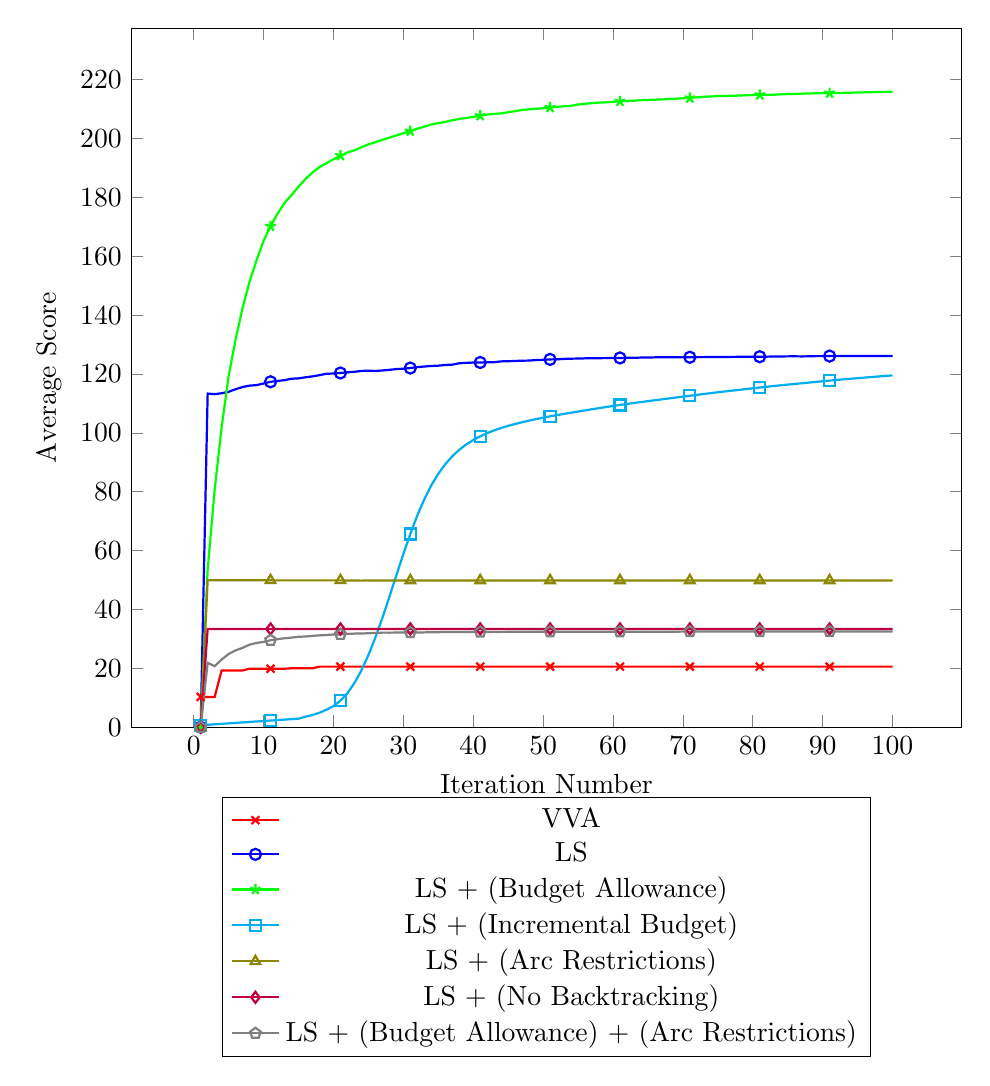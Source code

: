 \begin{tikzpicture}
\begin{axis}[
    width=\textwidth,
    xlabel={Iteration Number},
    ylabel={Average Score},
    ymin=0,
    legend style={at={(0.5,-0.1)},anchor=north},
    mark repeat={10}
]

\addplot[
    color=red,
    style={thick},
    mark=x
    ]
    coordinates {
    (1, 10.286)(2, 10.286)(3, 10.286)(4, 19.286)(5, 19.286)(6, 19.286)(7, 19.286)(8, 19.857)(9, 19.857)(10, 19.857)(11, 19.857)(12, 19.857)(13, 19.857)(14, 20.0)(15, 20.0)(16, 20.0)(17, 20.0)(18, 20.571)(19, 20.571)(20, 20.571)(21, 20.571)(22, 20.571)(23, 20.571)(24, 20.571)(25, 20.571)(26, 20.571)(27, 20.571)(28, 20.571)(29, 20.571)(30, 20.571)(31, 20.571)(32, 20.571)(33, 20.571)(34, 20.571)(35, 20.571)(36, 20.571)(37, 20.571)(38, 20.571)(39, 20.571)(40, 20.571)(41, 20.571)(42, 20.571)(43, 20.571)(44, 20.571)(45, 20.571)(46, 20.571)(47, 20.571)(48, 20.571)(49, 20.571)(50, 20.571)(51, 20.571)(52, 20.571)(53, 20.571)(54, 20.571)(55, 20.571)(56, 20.571)(57, 20.571)(58, 20.571)(59, 20.571)(60, 20.571)(61, 20.571)(62, 20.571)(63, 20.571)(64, 20.571)(65, 20.571)(66, 20.571)(67, 20.571)(68, 20.571)(69, 20.571)(70, 20.571)(71, 20.571)(72, 20.571)(73, 20.571)(74, 20.571)(75, 20.571)(76, 20.571)(77, 20.571)(78, 20.571)(79, 20.571)(80, 20.571)(81, 20.571)(82, 20.571)(83, 20.571)(84, 20.571)(85, 20.571)(86, 20.571)(87, 20.571)(88, 20.571)(89, 20.571)(90, 20.571)(91, 20.571)(92, 20.571)(93, 20.571)(94, 20.571)(95, 20.571)(96, 20.571)(97, 20.571)(98, 20.571)(99, 20.571)(100, 20.571)
    };
    
\addlegendentry{VVA}

\addplot[
    color=blue,
    style={thick},
    mark=o
    ]
    coordinates {
    (1, 0.0)(2, 113.341)(3, 113.133)(4, 113.441)(5, 113.936)(6, 114.812)(7, 115.572)(8, 116.037)(9, 116.217)(10, 116.758)(11, 117.342)(12, 117.62)(13, 117.903)(14, 118.382)(15, 118.498)(16, 118.873)(17, 119.177)(18, 119.595)(19, 120.068)(20, 120.154)(21, 120.33)(22, 120.571)(23, 120.742)(24, 121.023)(25, 121.13)(26, 121.018)(27, 121.182)(28, 121.402)(29, 121.655)(30, 121.786)(31, 122.012)(32, 122.339)(33, 122.527)(34, 122.72)(35, 122.81)(36, 123.057)(37, 123.168)(38, 123.63)(39, 123.772)(40, 123.878)(41, 123.903)(42, 123.983)(43, 124.01)(44, 124.278)(45, 124.328)(46, 124.417)(47, 124.514)(48, 124.547)(49, 124.737)(50, 124.8)(51, 124.946)(52, 124.987)(53, 125.115)(54, 125.197)(55, 125.232)(56, 125.305)(57, 125.344)(58, 125.365)(59, 125.391)(60, 125.439)(61, 125.444)(62, 125.485)(63, 125.501)(64, 125.568)(65, 125.602)(66, 125.645)(67, 125.645)(68, 125.649)(69, 125.667)(70, 125.677)(71, 125.679)(72, 125.715)(73, 125.728)(74, 125.74)(75, 125.766)(76, 125.779)(77, 125.798)(78, 125.823)(79, 125.825)(80, 125.85)(81, 125.859)(82, 125.882)(83, 125.919)(84, 125.958)(85, 125.979)(86, 125.997)(87, 125.964)(88, 125.992)(89, 126.06)(90, 126.059)(91, 126.078)(92, 126.067)(93, 126.069)(94, 126.085)(95, 126.093)(96, 126.102)(97, 126.111)(98, 126.126)(99, 126.133)(100, 126.136)    };
\addlegendentry{LS}

\addplot[
    color=green,
    style={thick},
    mark=star
    ]
    coordinates {
    (1, 0.0)(2, 53.545)(3, 80.648)(4, 101.897)(5, 119.242)(6, 131.74)(7, 142.497)(8, 151.406)(9, 158.639)(10, 165.217)(11, 170.162)(12, 174.433)(13, 178.08)(14, 180.8)(15, 183.615)(16, 186.269)(17, 188.461)(18, 190.291)(19, 191.628)(20, 192.957)(21, 194.193)(22, 195.245)(23, 195.978)(24, 197.052)(25, 198.023)(26, 198.737)(27, 199.541)(28, 200.286)(29, 201.046)(30, 201.802)(31, 202.5)(32, 203.364)(33, 204.001)(34, 204.761)(35, 205.241)(36, 205.639)(37, 206.197)(38, 206.615)(39, 206.989)(40, 207.343)(41, 207.771)(42, 208.113)(43, 208.355)(44, 208.53)(45, 208.903)(46, 209.293)(47, 209.71)(48, 209.923)(49, 210.089)(50, 210.288)(51, 210.546)(52, 210.771)(53, 210.952)(54, 211.105)(55, 211.537)(56, 211.78)(57, 212.031)(58, 212.196)(59, 212.283)(60, 212.457)(61, 212.635)(62, 212.747)(63, 212.834)(64, 213.016)(65, 213.108)(66, 213.185)(67, 213.278)(68, 213.41)(69, 213.507)(70, 213.688)(71, 213.78)(72, 213.982)(73, 214.17)(74, 214.268)(75, 214.417)(76, 214.449)(77, 214.498)(78, 214.576)(79, 214.698)(80, 214.752)(81, 214.826)(82, 214.809)(83, 214.872)(84, 214.991)(85, 215.095)(86, 215.133)(87, 215.236)(88, 215.298)(89, 215.351)(90, 215.432)(91, 215.432)(92, 215.453)(93, 215.508)(94, 215.553)(95, 215.631)(96, 215.683)(97, 215.728)(98, 215.813)(99, 215.851)(100, 215.877)    };
\addlegendentry{LS + (Budget Allowance)}

\addplot[
    color=cyan,
    style={thick},
    mark=square
    ]
    coordinates {
(1, 0.655)(2, 0.815)(3, 0.974)(4, 1.134)(5, 1.294)(6, 1.454)(7, 1.614)(8, 1.774)(9, 1.933)(10, 2.092)(11, 2.251)(12, 2.41)(13, 2.569)(14, 2.728)(15, 2.887)(16, 3.565)(17, 4.133)(18, 4.908)(19, 5.931)(20, 7.17)(21, 9.014)(22, 11.528)(23, 14.977)(24, 19.295)(25, 24.494)(26, 30.447)(27, 37.114)(28, 44.221)(29, 51.592)(30, 58.797)(31, 65.643)(32, 71.934)(33, 77.41)(34, 82.158)(35, 86.085)(36, 89.329)(37, 92.033)(38, 94.244)(39, 96.036)(40, 97.554)(41, 98.824)(42, 99.904)(43, 100.836)(44, 101.647)(45, 102.374)(46, 103.019)(47, 103.607)(48, 104.158)(49, 104.663)(50, 105.144)(51, 105.593)(52, 106.02)(53, 106.429)(54, 106.835)(55, 107.232)(56, 107.627)(57, 108.02)(58, 108.397)(59, 108.758)(60, 109.118)(61, 109.469)(62, 109.812)(63, 110.14)(64, 110.457)(65, 110.77)(66, 111.077)(67, 111.383)(68, 111.686)(69, 111.991)(70, 112.298)(71, 112.601)(72, 112.907)(73, 113.201)(74, 113.49)(75, 113.778)(76, 114.058)(77, 114.321)(78, 114.584)(79, 114.859)(80, 115.128)(81, 115.397)(82, 115.657)(83, 115.909)(84, 116.152)(85, 116.389)(86, 116.612)(87, 116.837)(88, 117.064)(89, 117.291)(90, 117.523)(91, 117.751)(92, 117.972)(93, 118.178)(94, 118.376)(95, 118.568)(96, 118.768)(97, 118.96)(98, 119.15)(99, 119.338)(100, 119.524)    };
\addlegendentry{LS + (Incremental Budget)}

\addplot[
    color=olive,
    style={thick},
    mark=triangle
    ]
    coordinates {
    (1, 0.0)(2, 49.93)(3, 49.945)(4, 49.936)(5, 49.924)(6, 49.918)(7, 49.912)(8, 49.912)(9, 49.897)(10, 49.893)(11, 49.892)(12, 49.87)(13, 49.879)(14, 49.879)(15, 49.879)(16, 49.879)(17, 49.879)(18, 49.879)(19, 49.879)(20, 49.879)(21, 49.879)(22, 49.832)(23, 49.835)(24, 49.788)(25, 49.844)(26, 49.844)(27, 49.847)(28, 49.85)(29, 49.85)(30, 49.85)(31, 49.85)(32, 49.85)(33, 49.85)(34, 49.85)(35, 49.85)(36, 49.853)(37, 49.853)(38, 49.853)(39, 49.853)(40, 49.853)(41, 49.853)(42, 49.853)(43, 49.853)(44, 49.853)(45, 49.853)(46, 49.853)(47, 49.853)(48, 49.853)(49, 49.853)(50, 49.853)(51, 49.853)(52, 49.853)(53, 49.853)(54, 49.853)(55, 49.853)(56, 49.853)(57, 49.853)(58, 49.853)(59, 49.853)(60, 49.853)(61, 49.853)(62, 49.853)(63, 49.853)(64, 49.853)(65, 49.853)(66, 49.853)(67, 49.853)(68, 49.853)(69, 49.853)(70, 49.853)(71, 49.853)(72, 49.853)(73, 49.853)(74, 49.853)(75, 49.853)(76, 49.853)(77, 49.853)(78, 49.853)(79, 49.853)(80, 49.853)(81, 49.853)(82, 49.853)(83, 49.853)(84, 49.853)(85, 49.853)(86, 49.853)(87, 49.853)(88, 49.853)(89, 49.853)(90, 49.853)(91, 49.853)(92, 49.853)(93, 49.853)(94, 49.853)(95, 49.853)(96, 49.853)(97, 49.853)(98, 49.853)(99, 49.853)(100, 49.853)    }; 
\addlegendentry{LS + (Arc Restrictions)}

\addplot[
    color=purple,
    style={thick},
    mark=diamond
    ]
    coordinates {
    (1, 0.0)(2, 33.37)(3, 33.37)(4, 33.37)(5, 33.37)(6, 33.37)(7, 33.37)(8, 33.37)(9, 33.37)(10, 33.37)(11, 33.37)(12, 33.37)(13, 33.37)(14, 33.37)(15, 33.37)(16, 33.37)(17, 33.37)(18, 33.37)(19, 33.37)(20, 33.37)(21, 33.37)(22, 33.37)(23, 33.37)(24, 33.37)(25, 33.37)(26, 33.37)(27, 33.37)(28, 33.37)(29, 33.37)(30, 33.37)(31, 33.37)(32, 33.37)(33, 33.37)(34, 33.37)(35, 33.37)(36, 33.37)(37, 33.37)(38, 33.37)(39, 33.37)(40, 33.37)(41, 33.37)(42, 33.37)(43, 33.37)(44, 33.37)(45, 33.37)(46, 33.37)(47, 33.37)(48, 33.37)(49, 33.37)(50, 33.37)(51, 33.37)(52, 33.37)(53, 33.37)(54, 33.37)(55, 33.37)(56, 33.37)(57, 33.37)(58, 33.37)(59, 33.37)(60, 33.37)(61, 33.37)(62, 33.37)(63, 33.37)(64, 33.37)(65, 33.37)(66, 33.37)(67, 33.37)(68, 33.37)(69, 33.37)(70, 33.37)(71, 33.37)(72, 33.37)(73, 33.37)(74, 33.37)(75, 33.37)(76, 33.37)(77, 33.37)(78, 33.37)(79, 33.37)(80, 33.37)(81, 33.37)(82, 33.37)(83, 33.37)(84, 33.37)(85, 33.37)(86, 33.37)(87, 33.37)(88, 33.37)(89, 33.37)(90, 33.37)(91, 33.37)(92, 33.37)(93, 33.37)(94, 33.37)(95, 33.37)(96, 33.37)(97, 33.37)(98, 33.37)(99, 33.37)(100, 33.37)    };
\addlegendentry{LS + (No Backtracking)}

\addplot[
    color=gray,
    style={thick},
    mark=pentagon
    ]
    coordinates {
    (1, 0.0)(2, 21.877)(3, 20.728)(4, 22.972)(5, 24.868)(6, 26.099)(7, 26.949)(8, 28.052)(9, 28.611)(10, 28.97)(11, 29.537)(12, 29.901)(13, 30.201)(14, 30.431)(15, 30.709)(16, 30.802)(17, 31.025)(18, 31.189)(19, 31.329)(20, 31.477)(21, 31.52)(22, 31.685)(23, 31.789)(24, 31.835)(25, 31.907)(26, 32.021)(27, 32.119)(28, 32.116)(29, 32.139)(30, 32.169)(31, 32.181)(32, 32.162)(33, 32.206)(34, 32.253)(35, 32.275)(36, 32.328)(37, 32.299)(38, 32.325)(39, 32.304)(40, 32.313)(41, 32.32)(42, 32.353)(43, 32.373)(44, 32.367)(45, 32.396)(46, 32.385)(47, 32.409)(48, 32.419)(49, 32.421)(50, 32.424)(51, 32.426)(52, 32.422)(53, 32.419)(54, 32.424)(55, 32.425)(56, 32.422)(57, 32.431)(58, 32.436)(59, 32.435)(60, 32.436)(61, 32.438)(62, 32.437)(63, 32.431)(64, 32.431)(65, 32.431)(66, 32.438)(67, 32.443)(68, 32.448)(69, 32.451)(70, 32.462)(71, 32.464)(72, 32.472)(73, 32.481)(74, 32.485)(75, 32.485)(76, 32.485)(77, 32.485)(78, 32.477)(79, 32.487)(80, 32.487)(81, 32.477)(82, 32.47)(83, 32.47)(84, 32.47)(85, 32.473)(86, 32.477)(87, 32.491)(88, 32.491)(89, 32.491)(90, 32.491)(91, 32.491)(92, 32.491)(93, 32.491)(94, 32.491)(95, 32.491)(96, 32.491)(97, 32.491)(98, 32.495)(99, 32.495)(100, 32.497)   };
\addlegendentry{LS + (Budget Allowance) + (Arc Restrictions)}


\end{axis}

\end{tikzpicture}
